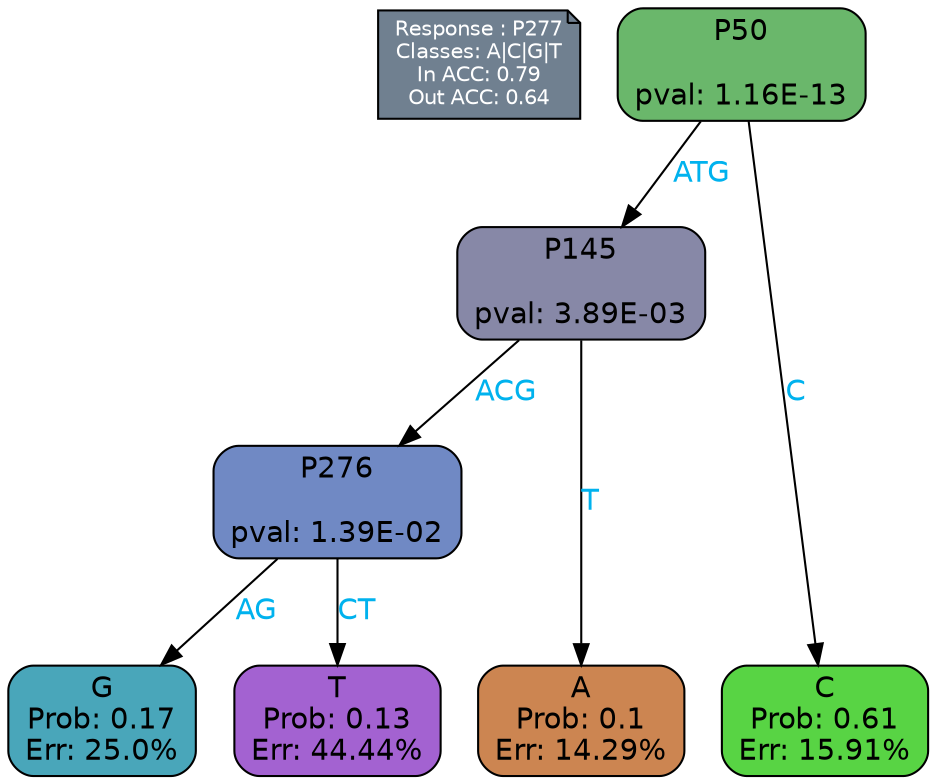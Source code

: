 digraph Tree {
node [shape=box, style="filled, rounded", color="black", fontname=helvetica] ;
graph [ranksep=equally, splines=polylines, bgcolor=transparent, dpi=600] ;
edge [fontname=helvetica] ;
LEGEND [label="Response : P277
Classes: A|C|G|T
In ACC: 0.79
Out ACC: 0.64
",shape=note,align=left,style=filled,fillcolor="slategray",fontcolor="white",fontsize=10];1 [label="P50

pval: 1.16E-13", fillcolor="#6ab76b"] ;
2 [label="P145

pval: 3.89E-03", fillcolor="#8788a7"] ;
3 [label="P276

pval: 1.39E-02", fillcolor="#7089c4"] ;
4 [label="G
Prob: 0.17
Err: 25.0%", fillcolor="#49a6ba"] ;
5 [label="T
Prob: 0.13
Err: 44.44%", fillcolor="#a362d1"] ;
6 [label="A
Prob: 0.1
Err: 14.29%", fillcolor="#cc8551"] ;
7 [label="C
Prob: 0.61
Err: 15.91%", fillcolor="#58d444"] ;
1 -> 2 [label="ATG",fontcolor=deepskyblue2] ;
1 -> 7 [label="C",fontcolor=deepskyblue2] ;
2 -> 3 [label="ACG",fontcolor=deepskyblue2] ;
2 -> 6 [label="T",fontcolor=deepskyblue2] ;
3 -> 4 [label="AG",fontcolor=deepskyblue2] ;
3 -> 5 [label="CT",fontcolor=deepskyblue2] ;
{rank = same; 4;5;6;7;}{rank = same; LEGEND;1;}}